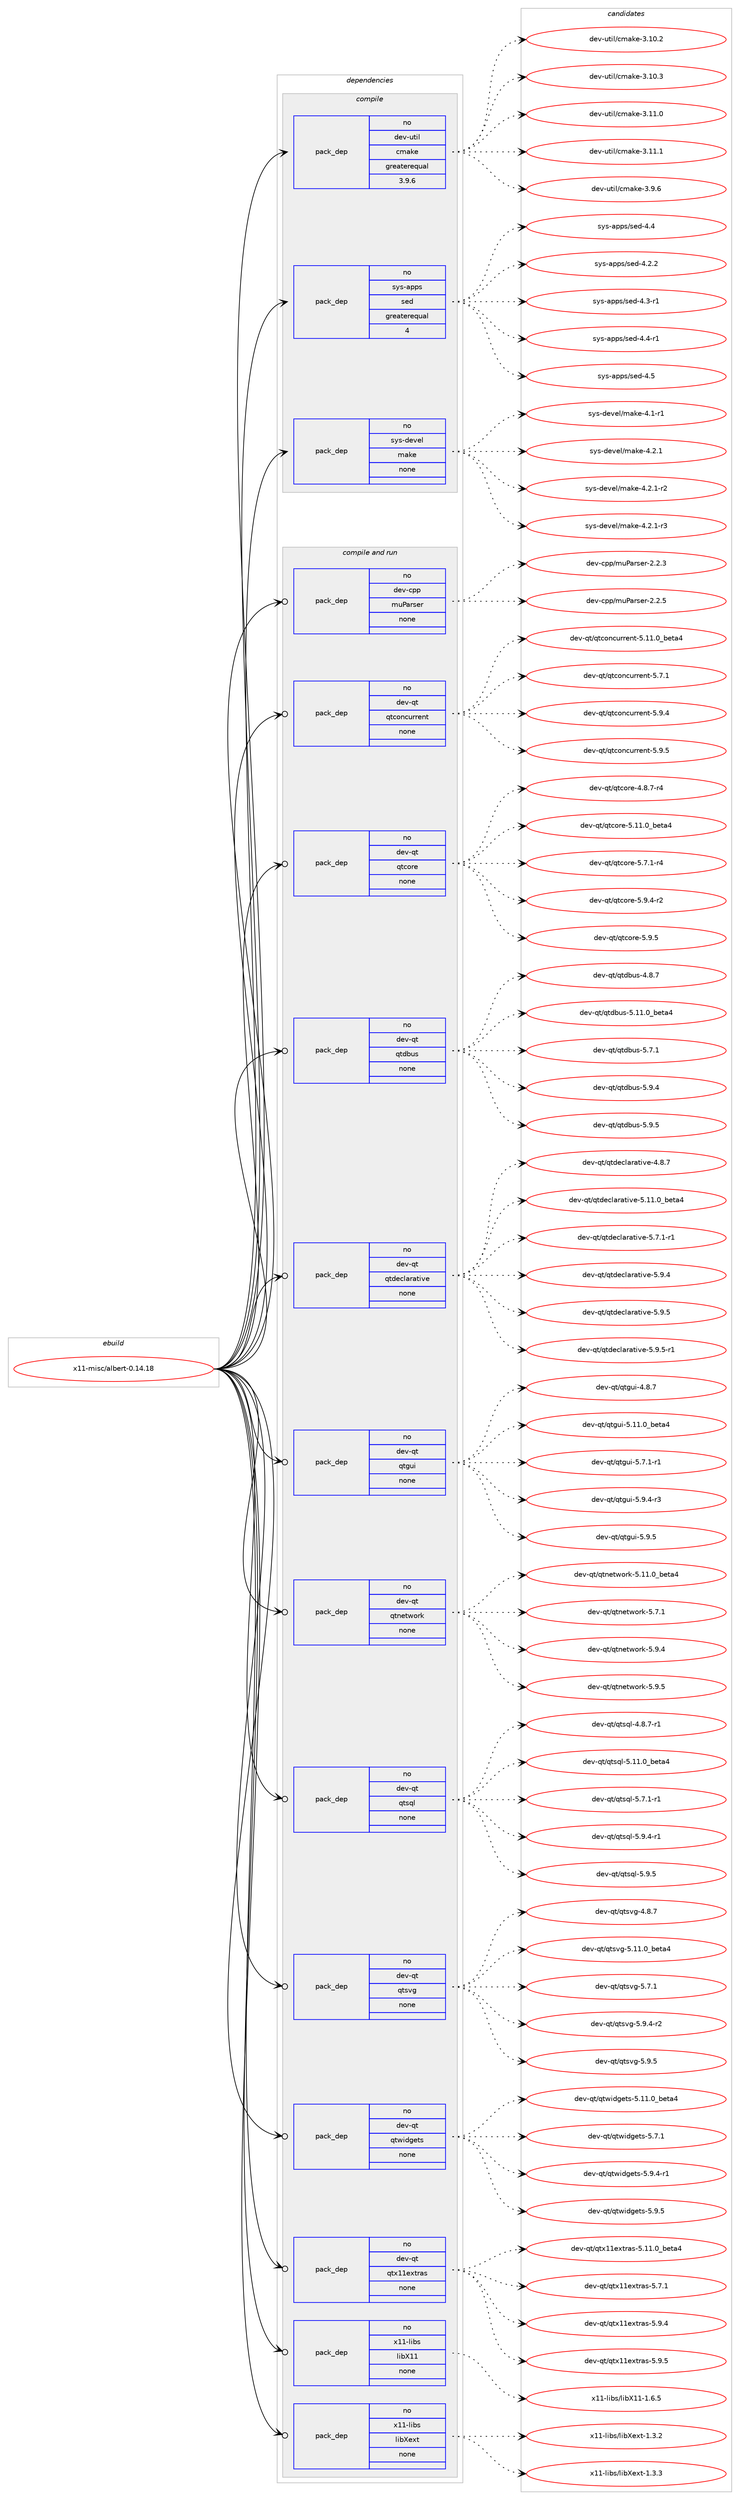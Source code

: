 digraph prolog {

# *************
# Graph options
# *************

newrank=true;
concentrate=true;
compound=true;
graph [rankdir=LR,fontname=Helvetica,fontsize=10,ranksep=1.5];#, ranksep=2.5, nodesep=0.2];
edge  [arrowhead=vee];
node  [fontname=Helvetica,fontsize=10];

# **********
# The ebuild
# **********

subgraph cluster_leftcol {
color=gray;
rank=same;
label=<<i>ebuild</i>>;
id [label="x11-misc/albert-0.14.18", color=red, width=4, href="../x11-misc/albert-0.14.18.svg"];
}

# ****************
# The dependencies
# ****************

subgraph cluster_midcol {
color=gray;
label=<<i>dependencies</i>>;
subgraph cluster_compile {
fillcolor="#eeeeee";
style=filled;
label=<<i>compile</i>>;
subgraph pack8286 {
dependency9407 [label=<<TABLE BORDER="0" CELLBORDER="1" CELLSPACING="0" CELLPADDING="4" WIDTH="220"><TR><TD ROWSPAN="6" CELLPADDING="30">pack_dep</TD></TR><TR><TD WIDTH="110">no</TD></TR><TR><TD>dev-util</TD></TR><TR><TD>cmake</TD></TR><TR><TD>greaterequal</TD></TR><TR><TD>3.9.6</TD></TR></TABLE>>, shape=none, color=blue];
}
id:e -> dependency9407:w [weight=20,style="solid",arrowhead="vee"];
subgraph pack8287 {
dependency9408 [label=<<TABLE BORDER="0" CELLBORDER="1" CELLSPACING="0" CELLPADDING="4" WIDTH="220"><TR><TD ROWSPAN="6" CELLPADDING="30">pack_dep</TD></TR><TR><TD WIDTH="110">no</TD></TR><TR><TD>sys-apps</TD></TR><TR><TD>sed</TD></TR><TR><TD>greaterequal</TD></TR><TR><TD>4</TD></TR></TABLE>>, shape=none, color=blue];
}
id:e -> dependency9408:w [weight=20,style="solid",arrowhead="vee"];
subgraph pack8288 {
dependency9409 [label=<<TABLE BORDER="0" CELLBORDER="1" CELLSPACING="0" CELLPADDING="4" WIDTH="220"><TR><TD ROWSPAN="6" CELLPADDING="30">pack_dep</TD></TR><TR><TD WIDTH="110">no</TD></TR><TR><TD>sys-devel</TD></TR><TR><TD>make</TD></TR><TR><TD>none</TD></TR><TR><TD></TD></TR></TABLE>>, shape=none, color=blue];
}
id:e -> dependency9409:w [weight=20,style="solid",arrowhead="vee"];
}
subgraph cluster_compileandrun {
fillcolor="#eeeeee";
style=filled;
label=<<i>compile and run</i>>;
subgraph pack8289 {
dependency9410 [label=<<TABLE BORDER="0" CELLBORDER="1" CELLSPACING="0" CELLPADDING="4" WIDTH="220"><TR><TD ROWSPAN="6" CELLPADDING="30">pack_dep</TD></TR><TR><TD WIDTH="110">no</TD></TR><TR><TD>dev-cpp</TD></TR><TR><TD>muParser</TD></TR><TR><TD>none</TD></TR><TR><TD></TD></TR></TABLE>>, shape=none, color=blue];
}
id:e -> dependency9410:w [weight=20,style="solid",arrowhead="odotvee"];
subgraph pack8290 {
dependency9411 [label=<<TABLE BORDER="0" CELLBORDER="1" CELLSPACING="0" CELLPADDING="4" WIDTH="220"><TR><TD ROWSPAN="6" CELLPADDING="30">pack_dep</TD></TR><TR><TD WIDTH="110">no</TD></TR><TR><TD>dev-qt</TD></TR><TR><TD>qtconcurrent</TD></TR><TR><TD>none</TD></TR><TR><TD></TD></TR></TABLE>>, shape=none, color=blue];
}
id:e -> dependency9411:w [weight=20,style="solid",arrowhead="odotvee"];
subgraph pack8291 {
dependency9412 [label=<<TABLE BORDER="0" CELLBORDER="1" CELLSPACING="0" CELLPADDING="4" WIDTH="220"><TR><TD ROWSPAN="6" CELLPADDING="30">pack_dep</TD></TR><TR><TD WIDTH="110">no</TD></TR><TR><TD>dev-qt</TD></TR><TR><TD>qtcore</TD></TR><TR><TD>none</TD></TR><TR><TD></TD></TR></TABLE>>, shape=none, color=blue];
}
id:e -> dependency9412:w [weight=20,style="solid",arrowhead="odotvee"];
subgraph pack8292 {
dependency9413 [label=<<TABLE BORDER="0" CELLBORDER="1" CELLSPACING="0" CELLPADDING="4" WIDTH="220"><TR><TD ROWSPAN="6" CELLPADDING="30">pack_dep</TD></TR><TR><TD WIDTH="110">no</TD></TR><TR><TD>dev-qt</TD></TR><TR><TD>qtdbus</TD></TR><TR><TD>none</TD></TR><TR><TD></TD></TR></TABLE>>, shape=none, color=blue];
}
id:e -> dependency9413:w [weight=20,style="solid",arrowhead="odotvee"];
subgraph pack8293 {
dependency9414 [label=<<TABLE BORDER="0" CELLBORDER="1" CELLSPACING="0" CELLPADDING="4" WIDTH="220"><TR><TD ROWSPAN="6" CELLPADDING="30">pack_dep</TD></TR><TR><TD WIDTH="110">no</TD></TR><TR><TD>dev-qt</TD></TR><TR><TD>qtdeclarative</TD></TR><TR><TD>none</TD></TR><TR><TD></TD></TR></TABLE>>, shape=none, color=blue];
}
id:e -> dependency9414:w [weight=20,style="solid",arrowhead="odotvee"];
subgraph pack8294 {
dependency9415 [label=<<TABLE BORDER="0" CELLBORDER="1" CELLSPACING="0" CELLPADDING="4" WIDTH="220"><TR><TD ROWSPAN="6" CELLPADDING="30">pack_dep</TD></TR><TR><TD WIDTH="110">no</TD></TR><TR><TD>dev-qt</TD></TR><TR><TD>qtgui</TD></TR><TR><TD>none</TD></TR><TR><TD></TD></TR></TABLE>>, shape=none, color=blue];
}
id:e -> dependency9415:w [weight=20,style="solid",arrowhead="odotvee"];
subgraph pack8295 {
dependency9416 [label=<<TABLE BORDER="0" CELLBORDER="1" CELLSPACING="0" CELLPADDING="4" WIDTH="220"><TR><TD ROWSPAN="6" CELLPADDING="30">pack_dep</TD></TR><TR><TD WIDTH="110">no</TD></TR><TR><TD>dev-qt</TD></TR><TR><TD>qtnetwork</TD></TR><TR><TD>none</TD></TR><TR><TD></TD></TR></TABLE>>, shape=none, color=blue];
}
id:e -> dependency9416:w [weight=20,style="solid",arrowhead="odotvee"];
subgraph pack8296 {
dependency9417 [label=<<TABLE BORDER="0" CELLBORDER="1" CELLSPACING="0" CELLPADDING="4" WIDTH="220"><TR><TD ROWSPAN="6" CELLPADDING="30">pack_dep</TD></TR><TR><TD WIDTH="110">no</TD></TR><TR><TD>dev-qt</TD></TR><TR><TD>qtsql</TD></TR><TR><TD>none</TD></TR><TR><TD></TD></TR></TABLE>>, shape=none, color=blue];
}
id:e -> dependency9417:w [weight=20,style="solid",arrowhead="odotvee"];
subgraph pack8297 {
dependency9418 [label=<<TABLE BORDER="0" CELLBORDER="1" CELLSPACING="0" CELLPADDING="4" WIDTH="220"><TR><TD ROWSPAN="6" CELLPADDING="30">pack_dep</TD></TR><TR><TD WIDTH="110">no</TD></TR><TR><TD>dev-qt</TD></TR><TR><TD>qtsvg</TD></TR><TR><TD>none</TD></TR><TR><TD></TD></TR></TABLE>>, shape=none, color=blue];
}
id:e -> dependency9418:w [weight=20,style="solid",arrowhead="odotvee"];
subgraph pack8298 {
dependency9419 [label=<<TABLE BORDER="0" CELLBORDER="1" CELLSPACING="0" CELLPADDING="4" WIDTH="220"><TR><TD ROWSPAN="6" CELLPADDING="30">pack_dep</TD></TR><TR><TD WIDTH="110">no</TD></TR><TR><TD>dev-qt</TD></TR><TR><TD>qtwidgets</TD></TR><TR><TD>none</TD></TR><TR><TD></TD></TR></TABLE>>, shape=none, color=blue];
}
id:e -> dependency9419:w [weight=20,style="solid",arrowhead="odotvee"];
subgraph pack8299 {
dependency9420 [label=<<TABLE BORDER="0" CELLBORDER="1" CELLSPACING="0" CELLPADDING="4" WIDTH="220"><TR><TD ROWSPAN="6" CELLPADDING="30">pack_dep</TD></TR><TR><TD WIDTH="110">no</TD></TR><TR><TD>dev-qt</TD></TR><TR><TD>qtx11extras</TD></TR><TR><TD>none</TD></TR><TR><TD></TD></TR></TABLE>>, shape=none, color=blue];
}
id:e -> dependency9420:w [weight=20,style="solid",arrowhead="odotvee"];
subgraph pack8300 {
dependency9421 [label=<<TABLE BORDER="0" CELLBORDER="1" CELLSPACING="0" CELLPADDING="4" WIDTH="220"><TR><TD ROWSPAN="6" CELLPADDING="30">pack_dep</TD></TR><TR><TD WIDTH="110">no</TD></TR><TR><TD>x11-libs</TD></TR><TR><TD>libX11</TD></TR><TR><TD>none</TD></TR><TR><TD></TD></TR></TABLE>>, shape=none, color=blue];
}
id:e -> dependency9421:w [weight=20,style="solid",arrowhead="odotvee"];
subgraph pack8301 {
dependency9422 [label=<<TABLE BORDER="0" CELLBORDER="1" CELLSPACING="0" CELLPADDING="4" WIDTH="220"><TR><TD ROWSPAN="6" CELLPADDING="30">pack_dep</TD></TR><TR><TD WIDTH="110">no</TD></TR><TR><TD>x11-libs</TD></TR><TR><TD>libXext</TD></TR><TR><TD>none</TD></TR><TR><TD></TD></TR></TABLE>>, shape=none, color=blue];
}
id:e -> dependency9422:w [weight=20,style="solid",arrowhead="odotvee"];
}
subgraph cluster_run {
fillcolor="#eeeeee";
style=filled;
label=<<i>run</i>>;
}
}

# **************
# The candidates
# **************

subgraph cluster_choices {
rank=same;
color=gray;
label=<<i>candidates</i>>;

subgraph choice8286 {
color=black;
nodesep=1;
choice1001011184511711610510847991099710710145514649484650 [label="dev-util/cmake-3.10.2", color=red, width=4,href="../dev-util/cmake-3.10.2.svg"];
choice1001011184511711610510847991099710710145514649484651 [label="dev-util/cmake-3.10.3", color=red, width=4,href="../dev-util/cmake-3.10.3.svg"];
choice1001011184511711610510847991099710710145514649494648 [label="dev-util/cmake-3.11.0", color=red, width=4,href="../dev-util/cmake-3.11.0.svg"];
choice1001011184511711610510847991099710710145514649494649 [label="dev-util/cmake-3.11.1", color=red, width=4,href="../dev-util/cmake-3.11.1.svg"];
choice10010111845117116105108479910997107101455146574654 [label="dev-util/cmake-3.9.6", color=red, width=4,href="../dev-util/cmake-3.9.6.svg"];
dependency9407:e -> choice1001011184511711610510847991099710710145514649484650:w [style=dotted,weight="100"];
dependency9407:e -> choice1001011184511711610510847991099710710145514649484651:w [style=dotted,weight="100"];
dependency9407:e -> choice1001011184511711610510847991099710710145514649494648:w [style=dotted,weight="100"];
dependency9407:e -> choice1001011184511711610510847991099710710145514649494649:w [style=dotted,weight="100"];
dependency9407:e -> choice10010111845117116105108479910997107101455146574654:w [style=dotted,weight="100"];
}
subgraph choice8287 {
color=black;
nodesep=1;
choice11512111545971121121154711510110045524652 [label="sys-apps/sed-4.4", color=red, width=4,href="../sys-apps/sed-4.4.svg"];
choice115121115459711211211547115101100455246504650 [label="sys-apps/sed-4.2.2", color=red, width=4,href="../sys-apps/sed-4.2.2.svg"];
choice115121115459711211211547115101100455246514511449 [label="sys-apps/sed-4.3-r1", color=red, width=4,href="../sys-apps/sed-4.3-r1.svg"];
choice115121115459711211211547115101100455246524511449 [label="sys-apps/sed-4.4-r1", color=red, width=4,href="../sys-apps/sed-4.4-r1.svg"];
choice11512111545971121121154711510110045524653 [label="sys-apps/sed-4.5", color=red, width=4,href="../sys-apps/sed-4.5.svg"];
dependency9408:e -> choice11512111545971121121154711510110045524652:w [style=dotted,weight="100"];
dependency9408:e -> choice115121115459711211211547115101100455246504650:w [style=dotted,weight="100"];
dependency9408:e -> choice115121115459711211211547115101100455246514511449:w [style=dotted,weight="100"];
dependency9408:e -> choice115121115459711211211547115101100455246524511449:w [style=dotted,weight="100"];
dependency9408:e -> choice11512111545971121121154711510110045524653:w [style=dotted,weight="100"];
}
subgraph choice8288 {
color=black;
nodesep=1;
choice115121115451001011181011084710997107101455246494511449 [label="sys-devel/make-4.1-r1", color=red, width=4,href="../sys-devel/make-4.1-r1.svg"];
choice115121115451001011181011084710997107101455246504649 [label="sys-devel/make-4.2.1", color=red, width=4,href="../sys-devel/make-4.2.1.svg"];
choice1151211154510010111810110847109971071014552465046494511450 [label="sys-devel/make-4.2.1-r2", color=red, width=4,href="../sys-devel/make-4.2.1-r2.svg"];
choice1151211154510010111810110847109971071014552465046494511451 [label="sys-devel/make-4.2.1-r3", color=red, width=4,href="../sys-devel/make-4.2.1-r3.svg"];
dependency9409:e -> choice115121115451001011181011084710997107101455246494511449:w [style=dotted,weight="100"];
dependency9409:e -> choice115121115451001011181011084710997107101455246504649:w [style=dotted,weight="100"];
dependency9409:e -> choice1151211154510010111810110847109971071014552465046494511450:w [style=dotted,weight="100"];
dependency9409:e -> choice1151211154510010111810110847109971071014552465046494511451:w [style=dotted,weight="100"];
}
subgraph choice8289 {
color=black;
nodesep=1;
choice1001011184599112112471091178097114115101114455046504651 [label="dev-cpp/muParser-2.2.3", color=red, width=4,href="../dev-cpp/muParser-2.2.3.svg"];
choice1001011184599112112471091178097114115101114455046504653 [label="dev-cpp/muParser-2.2.5", color=red, width=4,href="../dev-cpp/muParser-2.2.5.svg"];
dependency9410:e -> choice1001011184599112112471091178097114115101114455046504651:w [style=dotted,weight="100"];
dependency9410:e -> choice1001011184599112112471091178097114115101114455046504653:w [style=dotted,weight="100"];
}
subgraph choice8290 {
color=black;
nodesep=1;
choice100101118451131164711311699111110991171141141011101164553464949464895981011169752 [label="dev-qt/qtconcurrent-5.11.0_beta4", color=red, width=4,href="../dev-qt/qtconcurrent-5.11.0_beta4.svg"];
choice10010111845113116471131169911111099117114114101110116455346554649 [label="dev-qt/qtconcurrent-5.7.1", color=red, width=4,href="../dev-qt/qtconcurrent-5.7.1.svg"];
choice10010111845113116471131169911111099117114114101110116455346574652 [label="dev-qt/qtconcurrent-5.9.4", color=red, width=4,href="../dev-qt/qtconcurrent-5.9.4.svg"];
choice10010111845113116471131169911111099117114114101110116455346574653 [label="dev-qt/qtconcurrent-5.9.5", color=red, width=4,href="../dev-qt/qtconcurrent-5.9.5.svg"];
dependency9411:e -> choice100101118451131164711311699111110991171141141011101164553464949464895981011169752:w [style=dotted,weight="100"];
dependency9411:e -> choice10010111845113116471131169911111099117114114101110116455346554649:w [style=dotted,weight="100"];
dependency9411:e -> choice10010111845113116471131169911111099117114114101110116455346574652:w [style=dotted,weight="100"];
dependency9411:e -> choice10010111845113116471131169911111099117114114101110116455346574653:w [style=dotted,weight="100"];
}
subgraph choice8291 {
color=black;
nodesep=1;
choice1001011184511311647113116991111141014552465646554511452 [label="dev-qt/qtcore-4.8.7-r4", color=red, width=4,href="../dev-qt/qtcore-4.8.7-r4.svg"];
choice1001011184511311647113116991111141014553464949464895981011169752 [label="dev-qt/qtcore-5.11.0_beta4", color=red, width=4,href="../dev-qt/qtcore-5.11.0_beta4.svg"];
choice1001011184511311647113116991111141014553465546494511452 [label="dev-qt/qtcore-5.7.1-r4", color=red, width=4,href="../dev-qt/qtcore-5.7.1-r4.svg"];
choice1001011184511311647113116991111141014553465746524511450 [label="dev-qt/qtcore-5.9.4-r2", color=red, width=4,href="../dev-qt/qtcore-5.9.4-r2.svg"];
choice100101118451131164711311699111114101455346574653 [label="dev-qt/qtcore-5.9.5", color=red, width=4,href="../dev-qt/qtcore-5.9.5.svg"];
dependency9412:e -> choice1001011184511311647113116991111141014552465646554511452:w [style=dotted,weight="100"];
dependency9412:e -> choice1001011184511311647113116991111141014553464949464895981011169752:w [style=dotted,weight="100"];
dependency9412:e -> choice1001011184511311647113116991111141014553465546494511452:w [style=dotted,weight="100"];
dependency9412:e -> choice1001011184511311647113116991111141014553465746524511450:w [style=dotted,weight="100"];
dependency9412:e -> choice100101118451131164711311699111114101455346574653:w [style=dotted,weight="100"];
}
subgraph choice8292 {
color=black;
nodesep=1;
choice100101118451131164711311610098117115455246564655 [label="dev-qt/qtdbus-4.8.7", color=red, width=4,href="../dev-qt/qtdbus-4.8.7.svg"];
choice1001011184511311647113116100981171154553464949464895981011169752 [label="dev-qt/qtdbus-5.11.0_beta4", color=red, width=4,href="../dev-qt/qtdbus-5.11.0_beta4.svg"];
choice100101118451131164711311610098117115455346554649 [label="dev-qt/qtdbus-5.7.1", color=red, width=4,href="../dev-qt/qtdbus-5.7.1.svg"];
choice100101118451131164711311610098117115455346574652 [label="dev-qt/qtdbus-5.9.4", color=red, width=4,href="../dev-qt/qtdbus-5.9.4.svg"];
choice100101118451131164711311610098117115455346574653 [label="dev-qt/qtdbus-5.9.5", color=red, width=4,href="../dev-qt/qtdbus-5.9.5.svg"];
dependency9413:e -> choice100101118451131164711311610098117115455246564655:w [style=dotted,weight="100"];
dependency9413:e -> choice1001011184511311647113116100981171154553464949464895981011169752:w [style=dotted,weight="100"];
dependency9413:e -> choice100101118451131164711311610098117115455346554649:w [style=dotted,weight="100"];
dependency9413:e -> choice100101118451131164711311610098117115455346574652:w [style=dotted,weight="100"];
dependency9413:e -> choice100101118451131164711311610098117115455346574653:w [style=dotted,weight="100"];
}
subgraph choice8293 {
color=black;
nodesep=1;
choice1001011184511311647113116100101991089711497116105118101455246564655 [label="dev-qt/qtdeclarative-4.8.7", color=red, width=4,href="../dev-qt/qtdeclarative-4.8.7.svg"];
choice10010111845113116471131161001019910897114971161051181014553464949464895981011169752 [label="dev-qt/qtdeclarative-5.11.0_beta4", color=red, width=4,href="../dev-qt/qtdeclarative-5.11.0_beta4.svg"];
choice10010111845113116471131161001019910897114971161051181014553465546494511449 [label="dev-qt/qtdeclarative-5.7.1-r1", color=red, width=4,href="../dev-qt/qtdeclarative-5.7.1-r1.svg"];
choice1001011184511311647113116100101991089711497116105118101455346574652 [label="dev-qt/qtdeclarative-5.9.4", color=red, width=4,href="../dev-qt/qtdeclarative-5.9.4.svg"];
choice1001011184511311647113116100101991089711497116105118101455346574653 [label="dev-qt/qtdeclarative-5.9.5", color=red, width=4,href="../dev-qt/qtdeclarative-5.9.5.svg"];
choice10010111845113116471131161001019910897114971161051181014553465746534511449 [label="dev-qt/qtdeclarative-5.9.5-r1", color=red, width=4,href="../dev-qt/qtdeclarative-5.9.5-r1.svg"];
dependency9414:e -> choice1001011184511311647113116100101991089711497116105118101455246564655:w [style=dotted,weight="100"];
dependency9414:e -> choice10010111845113116471131161001019910897114971161051181014553464949464895981011169752:w [style=dotted,weight="100"];
dependency9414:e -> choice10010111845113116471131161001019910897114971161051181014553465546494511449:w [style=dotted,weight="100"];
dependency9414:e -> choice1001011184511311647113116100101991089711497116105118101455346574652:w [style=dotted,weight="100"];
dependency9414:e -> choice1001011184511311647113116100101991089711497116105118101455346574653:w [style=dotted,weight="100"];
dependency9414:e -> choice10010111845113116471131161001019910897114971161051181014553465746534511449:w [style=dotted,weight="100"];
}
subgraph choice8294 {
color=black;
nodesep=1;
choice1001011184511311647113116103117105455246564655 [label="dev-qt/qtgui-4.8.7", color=red, width=4,href="../dev-qt/qtgui-4.8.7.svg"];
choice10010111845113116471131161031171054553464949464895981011169752 [label="dev-qt/qtgui-5.11.0_beta4", color=red, width=4,href="../dev-qt/qtgui-5.11.0_beta4.svg"];
choice10010111845113116471131161031171054553465546494511449 [label="dev-qt/qtgui-5.7.1-r1", color=red, width=4,href="../dev-qt/qtgui-5.7.1-r1.svg"];
choice10010111845113116471131161031171054553465746524511451 [label="dev-qt/qtgui-5.9.4-r3", color=red, width=4,href="../dev-qt/qtgui-5.9.4-r3.svg"];
choice1001011184511311647113116103117105455346574653 [label="dev-qt/qtgui-5.9.5", color=red, width=4,href="../dev-qt/qtgui-5.9.5.svg"];
dependency9415:e -> choice1001011184511311647113116103117105455246564655:w [style=dotted,weight="100"];
dependency9415:e -> choice10010111845113116471131161031171054553464949464895981011169752:w [style=dotted,weight="100"];
dependency9415:e -> choice10010111845113116471131161031171054553465546494511449:w [style=dotted,weight="100"];
dependency9415:e -> choice10010111845113116471131161031171054553465746524511451:w [style=dotted,weight="100"];
dependency9415:e -> choice1001011184511311647113116103117105455346574653:w [style=dotted,weight="100"];
}
subgraph choice8295 {
color=black;
nodesep=1;
choice10010111845113116471131161101011161191111141074553464949464895981011169752 [label="dev-qt/qtnetwork-5.11.0_beta4", color=red, width=4,href="../dev-qt/qtnetwork-5.11.0_beta4.svg"];
choice1001011184511311647113116110101116119111114107455346554649 [label="dev-qt/qtnetwork-5.7.1", color=red, width=4,href="../dev-qt/qtnetwork-5.7.1.svg"];
choice1001011184511311647113116110101116119111114107455346574652 [label="dev-qt/qtnetwork-5.9.4", color=red, width=4,href="../dev-qt/qtnetwork-5.9.4.svg"];
choice1001011184511311647113116110101116119111114107455346574653 [label="dev-qt/qtnetwork-5.9.5", color=red, width=4,href="../dev-qt/qtnetwork-5.9.5.svg"];
dependency9416:e -> choice10010111845113116471131161101011161191111141074553464949464895981011169752:w [style=dotted,weight="100"];
dependency9416:e -> choice1001011184511311647113116110101116119111114107455346554649:w [style=dotted,weight="100"];
dependency9416:e -> choice1001011184511311647113116110101116119111114107455346574652:w [style=dotted,weight="100"];
dependency9416:e -> choice1001011184511311647113116110101116119111114107455346574653:w [style=dotted,weight="100"];
}
subgraph choice8296 {
color=black;
nodesep=1;
choice10010111845113116471131161151131084552465646554511449 [label="dev-qt/qtsql-4.8.7-r1", color=red, width=4,href="../dev-qt/qtsql-4.8.7-r1.svg"];
choice10010111845113116471131161151131084553464949464895981011169752 [label="dev-qt/qtsql-5.11.0_beta4", color=red, width=4,href="../dev-qt/qtsql-5.11.0_beta4.svg"];
choice10010111845113116471131161151131084553465546494511449 [label="dev-qt/qtsql-5.7.1-r1", color=red, width=4,href="../dev-qt/qtsql-5.7.1-r1.svg"];
choice10010111845113116471131161151131084553465746524511449 [label="dev-qt/qtsql-5.9.4-r1", color=red, width=4,href="../dev-qt/qtsql-5.9.4-r1.svg"];
choice1001011184511311647113116115113108455346574653 [label="dev-qt/qtsql-5.9.5", color=red, width=4,href="../dev-qt/qtsql-5.9.5.svg"];
dependency9417:e -> choice10010111845113116471131161151131084552465646554511449:w [style=dotted,weight="100"];
dependency9417:e -> choice10010111845113116471131161151131084553464949464895981011169752:w [style=dotted,weight="100"];
dependency9417:e -> choice10010111845113116471131161151131084553465546494511449:w [style=dotted,weight="100"];
dependency9417:e -> choice10010111845113116471131161151131084553465746524511449:w [style=dotted,weight="100"];
dependency9417:e -> choice1001011184511311647113116115113108455346574653:w [style=dotted,weight="100"];
}
subgraph choice8297 {
color=black;
nodesep=1;
choice1001011184511311647113116115118103455246564655 [label="dev-qt/qtsvg-4.8.7", color=red, width=4,href="../dev-qt/qtsvg-4.8.7.svg"];
choice10010111845113116471131161151181034553464949464895981011169752 [label="dev-qt/qtsvg-5.11.0_beta4", color=red, width=4,href="../dev-qt/qtsvg-5.11.0_beta4.svg"];
choice1001011184511311647113116115118103455346554649 [label="dev-qt/qtsvg-5.7.1", color=red, width=4,href="../dev-qt/qtsvg-5.7.1.svg"];
choice10010111845113116471131161151181034553465746524511450 [label="dev-qt/qtsvg-5.9.4-r2", color=red, width=4,href="../dev-qt/qtsvg-5.9.4-r2.svg"];
choice1001011184511311647113116115118103455346574653 [label="dev-qt/qtsvg-5.9.5", color=red, width=4,href="../dev-qt/qtsvg-5.9.5.svg"];
dependency9418:e -> choice1001011184511311647113116115118103455246564655:w [style=dotted,weight="100"];
dependency9418:e -> choice10010111845113116471131161151181034553464949464895981011169752:w [style=dotted,weight="100"];
dependency9418:e -> choice1001011184511311647113116115118103455346554649:w [style=dotted,weight="100"];
dependency9418:e -> choice10010111845113116471131161151181034553465746524511450:w [style=dotted,weight="100"];
dependency9418:e -> choice1001011184511311647113116115118103455346574653:w [style=dotted,weight="100"];
}
subgraph choice8298 {
color=black;
nodesep=1;
choice10010111845113116471131161191051001031011161154553464949464895981011169752 [label="dev-qt/qtwidgets-5.11.0_beta4", color=red, width=4,href="../dev-qt/qtwidgets-5.11.0_beta4.svg"];
choice1001011184511311647113116119105100103101116115455346554649 [label="dev-qt/qtwidgets-5.7.1", color=red, width=4,href="../dev-qt/qtwidgets-5.7.1.svg"];
choice10010111845113116471131161191051001031011161154553465746524511449 [label="dev-qt/qtwidgets-5.9.4-r1", color=red, width=4,href="../dev-qt/qtwidgets-5.9.4-r1.svg"];
choice1001011184511311647113116119105100103101116115455346574653 [label="dev-qt/qtwidgets-5.9.5", color=red, width=4,href="../dev-qt/qtwidgets-5.9.5.svg"];
dependency9419:e -> choice10010111845113116471131161191051001031011161154553464949464895981011169752:w [style=dotted,weight="100"];
dependency9419:e -> choice1001011184511311647113116119105100103101116115455346554649:w [style=dotted,weight="100"];
dependency9419:e -> choice10010111845113116471131161191051001031011161154553465746524511449:w [style=dotted,weight="100"];
dependency9419:e -> choice1001011184511311647113116119105100103101116115455346574653:w [style=dotted,weight="100"];
}
subgraph choice8299 {
color=black;
nodesep=1;
choice10010111845113116471131161204949101120116114971154553464949464895981011169752 [label="dev-qt/qtx11extras-5.11.0_beta4", color=red, width=4,href="../dev-qt/qtx11extras-5.11.0_beta4.svg"];
choice1001011184511311647113116120494910112011611497115455346554649 [label="dev-qt/qtx11extras-5.7.1", color=red, width=4,href="../dev-qt/qtx11extras-5.7.1.svg"];
choice1001011184511311647113116120494910112011611497115455346574652 [label="dev-qt/qtx11extras-5.9.4", color=red, width=4,href="../dev-qt/qtx11extras-5.9.4.svg"];
choice1001011184511311647113116120494910112011611497115455346574653 [label="dev-qt/qtx11extras-5.9.5", color=red, width=4,href="../dev-qt/qtx11extras-5.9.5.svg"];
dependency9420:e -> choice10010111845113116471131161204949101120116114971154553464949464895981011169752:w [style=dotted,weight="100"];
dependency9420:e -> choice1001011184511311647113116120494910112011611497115455346554649:w [style=dotted,weight="100"];
dependency9420:e -> choice1001011184511311647113116120494910112011611497115455346574652:w [style=dotted,weight="100"];
dependency9420:e -> choice1001011184511311647113116120494910112011611497115455346574653:w [style=dotted,weight="100"];
}
subgraph choice8300 {
color=black;
nodesep=1;
choice120494945108105981154710810598884949454946544653 [label="x11-libs/libX11-1.6.5", color=red, width=4,href="../x11-libs/libX11-1.6.5.svg"];
dependency9421:e -> choice120494945108105981154710810598884949454946544653:w [style=dotted,weight="100"];
}
subgraph choice8301 {
color=black;
nodesep=1;
choice12049494510810598115471081059888101120116454946514650 [label="x11-libs/libXext-1.3.2", color=red, width=4,href="../x11-libs/libXext-1.3.2.svg"];
choice12049494510810598115471081059888101120116454946514651 [label="x11-libs/libXext-1.3.3", color=red, width=4,href="../x11-libs/libXext-1.3.3.svg"];
dependency9422:e -> choice12049494510810598115471081059888101120116454946514650:w [style=dotted,weight="100"];
dependency9422:e -> choice12049494510810598115471081059888101120116454946514651:w [style=dotted,weight="100"];
}
}

}
